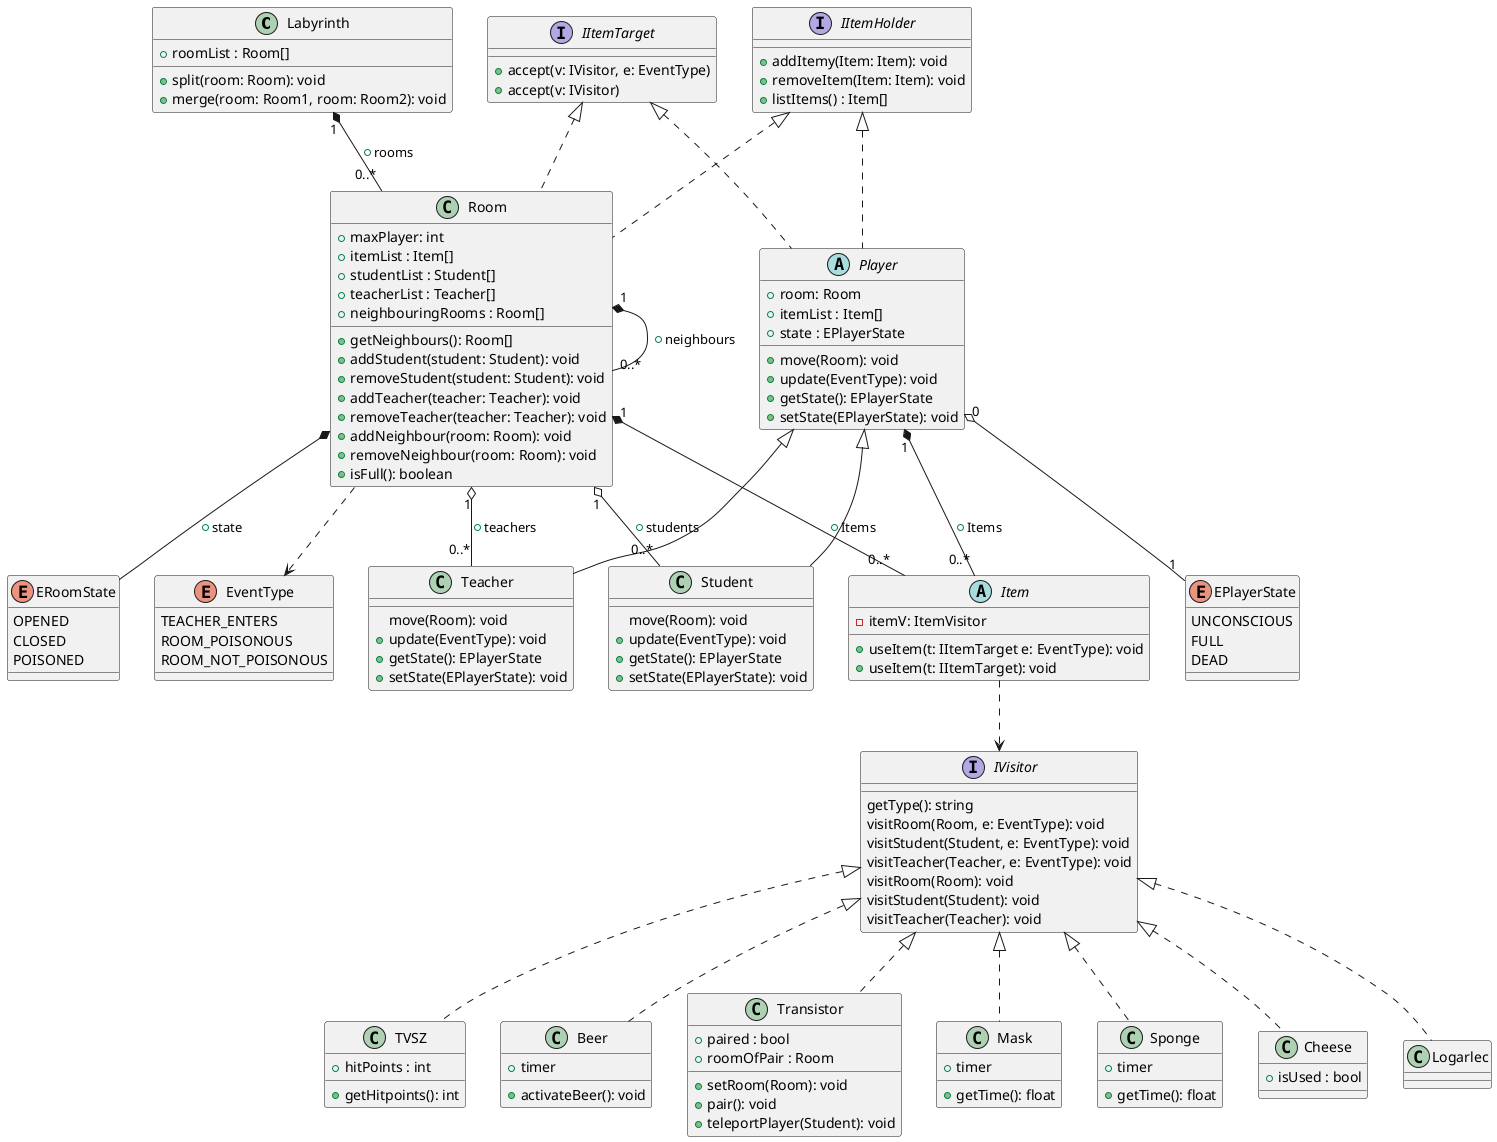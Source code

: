 @startuml UML

class Labyrinth {
    +roomList : Room[]

    +split(room: Room): void
    +merge(room: Room1, room: Room2): void
}

class Room implements IItemHolder, IItemTarget{
    + maxPlayer: int
    + itemList : Item[]
    + studentList : Student[]
    + teacherList : Teacher[]
    + neighbouringRooms : Room[]

    +getNeighbours(): Room[]
    +addStudent(student: Student): void
    +removeStudent(student: Student): void
    +addTeacher(teacher: Teacher): void
    +removeTeacher(teacher: Teacher): void
    +addNeighbour(room: Room): void
    +removeNeighbour(room: Room): void   
    +isFull(): boolean
}

enum EPlayerState {
    UNCONSCIOUS
    FULL
    DEAD
}

abstract class Player implements IItemHolder, IItemTarget{
    + room: Room
    +itemList : Item[]
    +state : EPlayerState

    + move(Room): void
    + update(EventType): void
    + getState(): EPlayerState
    + setState(EPlayerState): void
}

Player "0" o-- "1" EPlayerState

interface IVisitor {
    getType(): string
    visitRoom(Room, e: EventType): void
    visitStudent(Student, e: EventType): void
    visitTeacher(Teacher, e: EventType): void
    visitRoom(Room): void
    visitStudent(Student): void
    visitTeacher(Teacher): void
}

abstract class Item{
    -itemV: ItemVisitor
    + useItem(t: IItemTarget e: EventType): void
    + useItem(t: IItemTarget): void
}

interface IItemTarget{
    + accept(v: IVisitor, e: EventType)
    + accept(v: IVisitor)
}

class Teacher extends Player{
    move(Room): void
    + update(EventType): void
    + getState(): EPlayerState
    + setState(EPlayerState): void
}

class Student extends Player{
    move(Room): void
    + update(EventType): void
    + getState(): EPlayerState
    + setState(EPlayerState): void
}

interface IItemHolder {
    + addItemy(Item: Item): void
    + removeItem(Item: Item): void
    + listItems() : Item[]
}

enum ERoomState {
    OPENED
    CLOSED
    POISONED
}

enum EventType {
    TEACHER_ENTERS
    ROOM_POISONOUS
    ROOM_NOT_POISONOUS
}
Room ..> EventType

class TVSZ implements IVisitor {
    +hitPoints : int

    + getHitpoints(): int
}

class Beer implements IVisitor {
    + timer

    + activateBeer(): void
}

class Transistor implements IVisitor  {
    + paired : bool
    + roomOfPair : Room

    + setRoom(Room): void
    + pair(): void
    + teleportPlayer(Student): void
}

class Mask implements IVisitor  {
    + timer

    + getTime(): float
}

class Sponge  implements IVisitor  {
    + timer

    + getTime(): float
}

class Cheese  implements IVisitor {
    + isUsed : bool
}

class Logarlec  implements IVisitor  {
}

Room "1" o-- "0..*" Student: + students
Room "1" o-- "0..*" Teacher: + teachers
Room "1" *-- "0..*" Room: + neighbours
Player "1" *-- "0..*" Item: + Items
Room "1" *-- "0..*" Item: + Items
Room *-- ERoomState: + state
Labyrinth "1" *-- "0..*" Room: + rooms

Item ..> IVisitor

@enduml
